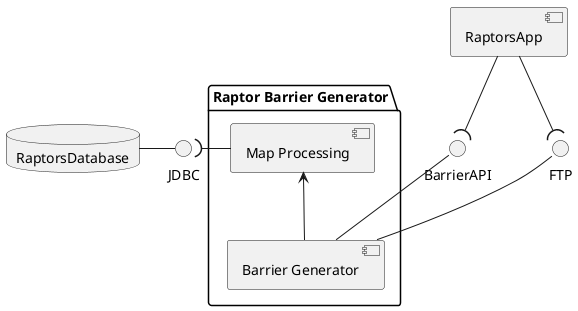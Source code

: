 @startuml

database "RaptorsDatabase" {
}

RaptorsDatabase - JDBC
[RaptorsApp] --( BarrierAPI
[RaptorsApp] --( FTP


package "Raptor Barrier Generator" {
JDBC )- [Map Processing]
[Map Processing] <-- [Barrier Generator]
BarrierAPI -- [Barrier Generator]
FTP -- [Barrier Generator]
}

@enduml